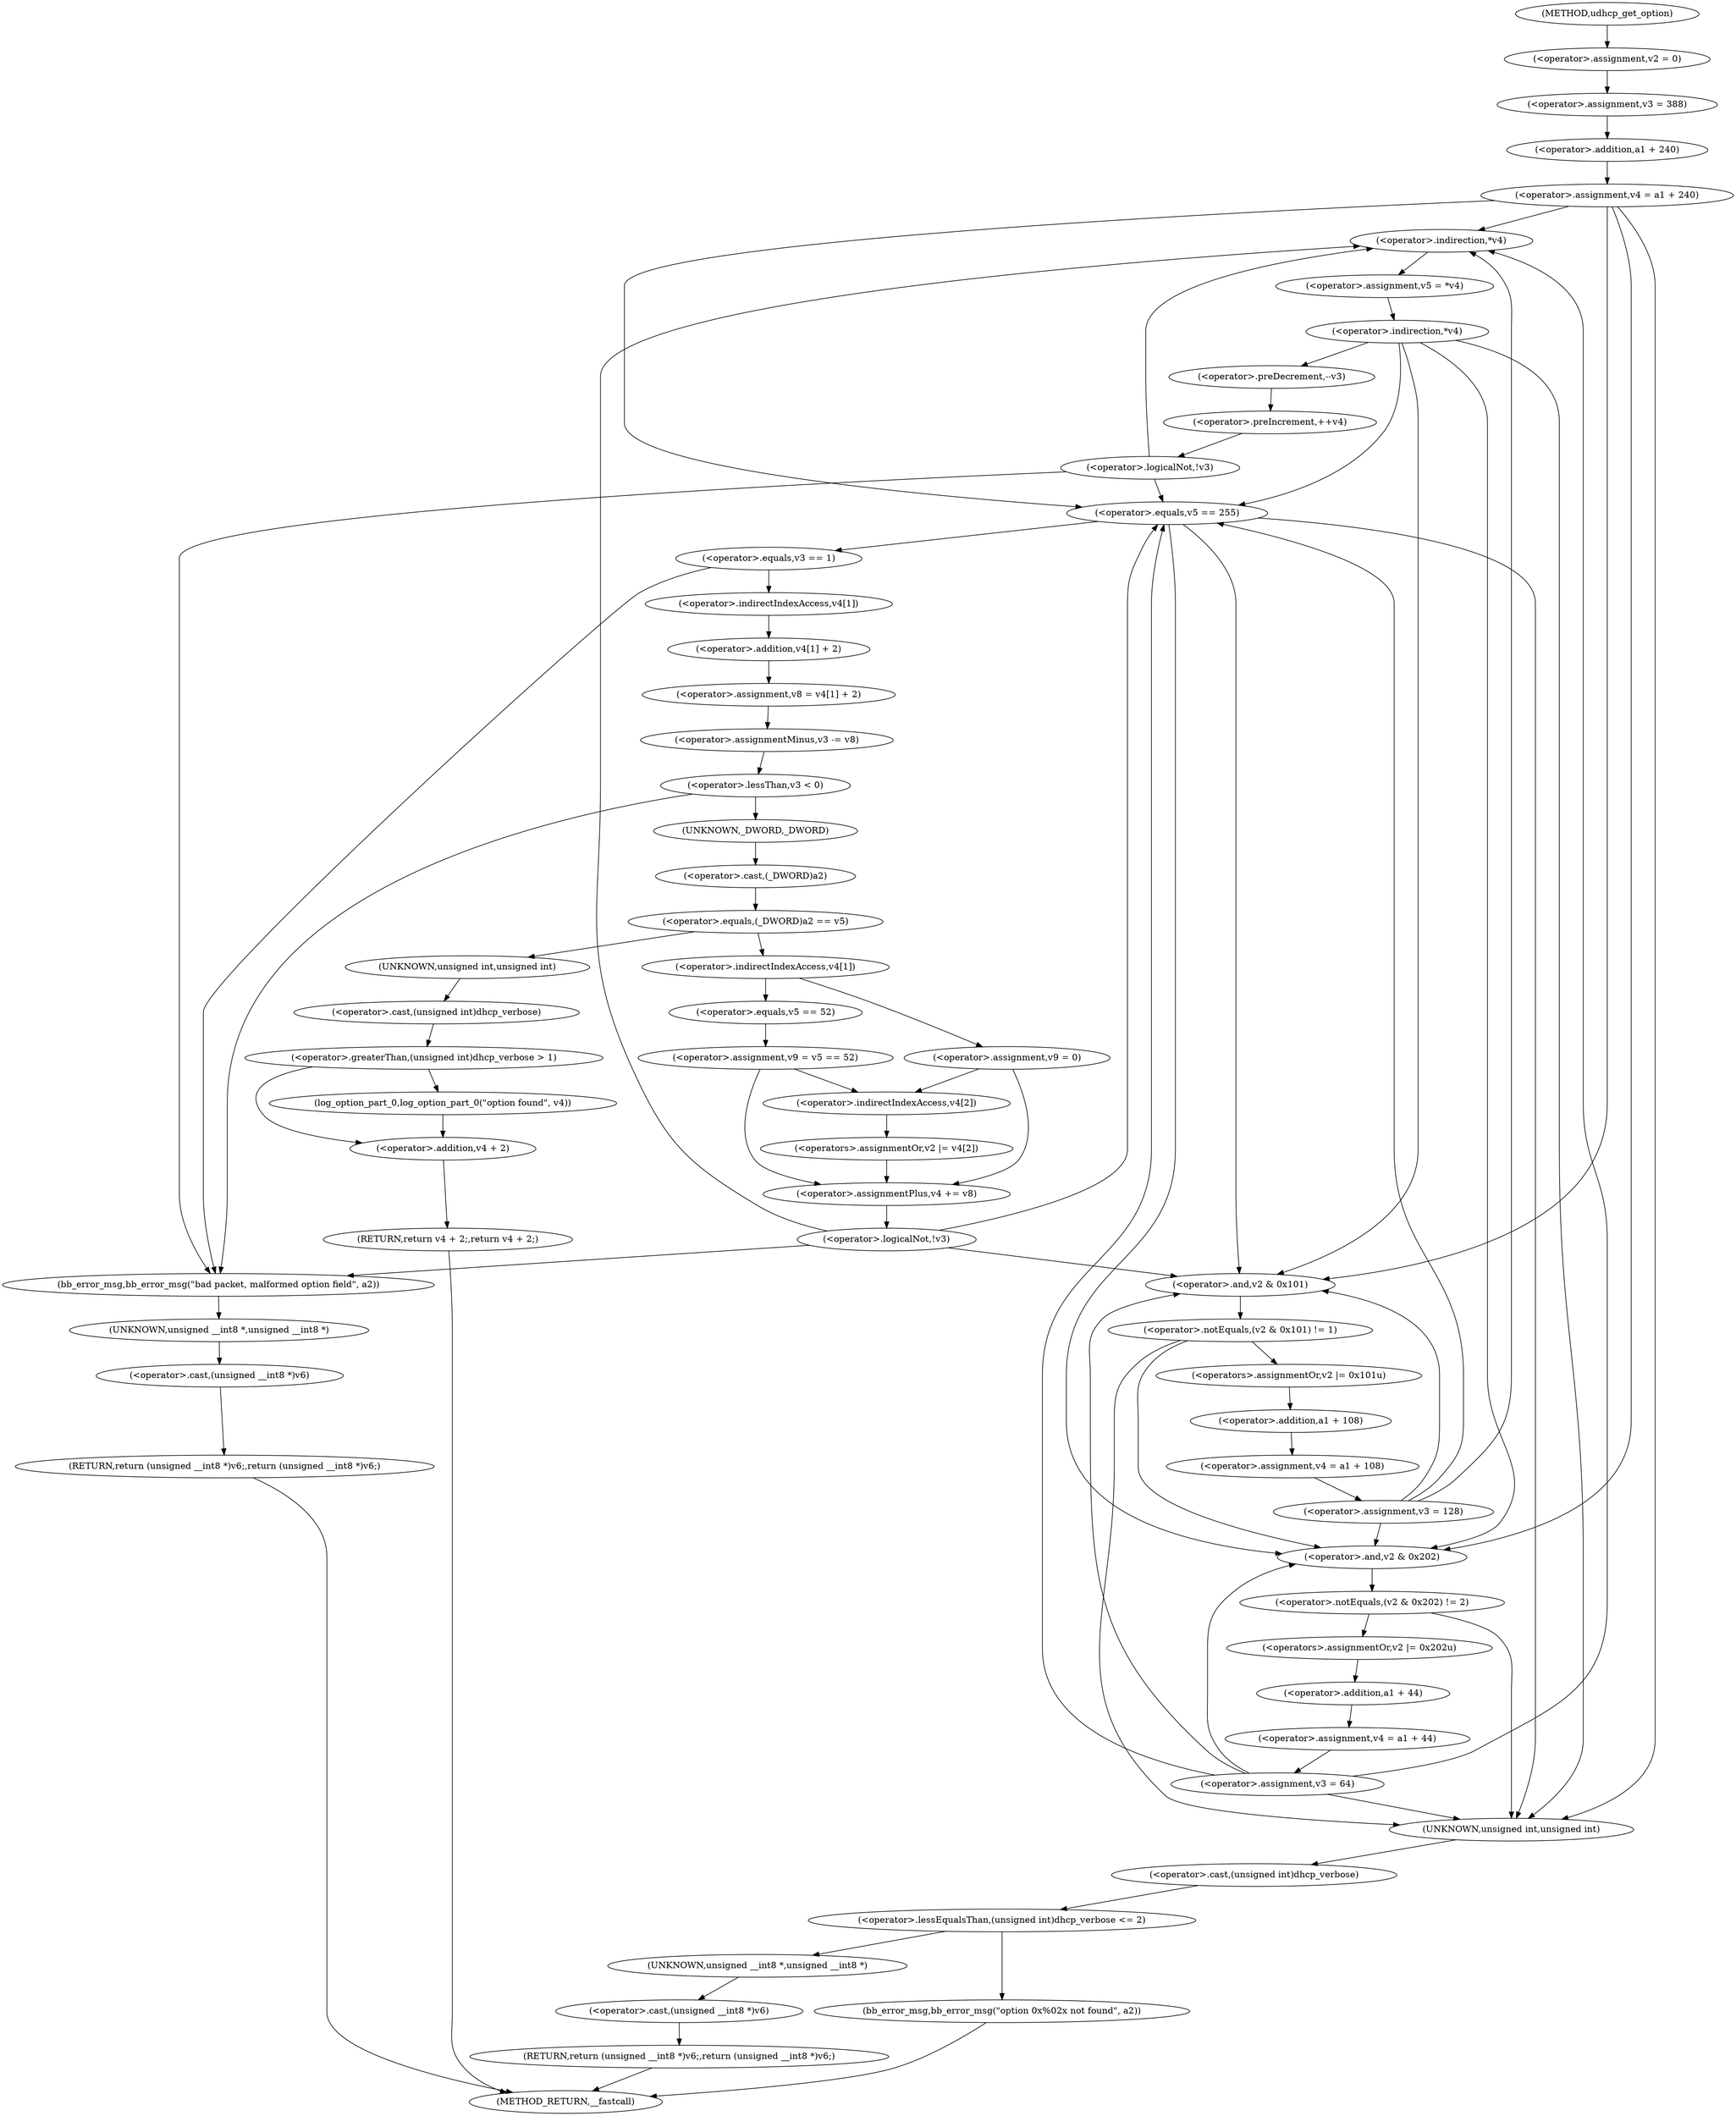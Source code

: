 digraph udhcp_get_option {  
"1000119" [label = "(<operator>.assignment,v2 = 0)" ]
"1000122" [label = "(<operator>.assignment,v3 = 388)" ]
"1000125" [label = "(<operator>.assignment,v4 = a1 + 240)" ]
"1000127" [label = "(<operator>.addition,a1 + 240)" ]
"1000142" [label = "(<operator>.assignment,v5 = *v4)" ]
"1000144" [label = "(<operator>.indirection,*v4)" ]
"1000147" [label = "(<operator>.indirection,*v4)" ]
"1000150" [label = "(<operator>.preDecrement,--v3)" ]
"1000152" [label = "(<operator>.preIncrement,++v4)" ]
"1000155" [label = "(<operator>.logicalNot,!v3)" ]
"1000159" [label = "(<operator>.equals,v5 == 255)" ]
"1000164" [label = "(<operator>.equals,v3 == 1)" ]
"1000168" [label = "(<operator>.assignment,v8 = v4[1] + 2)" ]
"1000170" [label = "(<operator>.addition,v4[1] + 2)" ]
"1000171" [label = "(<operator>.indirectIndexAccess,v4[1])" ]
"1000175" [label = "(<operator>.assignmentMinus,v3 -= v8)" ]
"1000179" [label = "(<operator>.lessThan,v3 < 0)" ]
"1000184" [label = "(<operator>.equals,(_DWORD)a2 == v5)" ]
"1000185" [label = "(<operator>.cast,(_DWORD)a2)" ]
"1000186" [label = "(UNKNOWN,_DWORD,_DWORD)" ]
"1000191" [label = "(<operator>.greaterThan,(unsigned int)dhcp_verbose > 1)" ]
"1000192" [label = "(<operator>.cast,(unsigned int)dhcp_verbose)" ]
"1000193" [label = "(UNKNOWN,unsigned int,unsigned int)" ]
"1000196" [label = "(log_option_part_0,log_option_part_0(\"option found\", v4))" ]
"1000199" [label = "(RETURN,return v4 + 2;,return v4 + 2;)" ]
"1000200" [label = "(<operator>.addition,v4 + 2)" ]
"1000204" [label = "(<operator>.indirectIndexAccess,v4[1])" ]
"1000207" [label = "(<operator>.assignment,v9 = v5 == 52)" ]
"1000209" [label = "(<operator>.equals,v5 == 52)" ]
"1000213" [label = "(<operator>.assignment,v9 = 0)" ]
"1000218" [label = "(<operators>.assignmentOr,v2 |= v4[2])" ]
"1000220" [label = "(<operator>.indirectIndexAccess,v4[2])" ]
"1000223" [label = "(<operator>.assignmentPlus,v4 += v8)" ]
"1000227" [label = "(<operator>.logicalNot,!v3)" ]
"1000232" [label = "(bb_error_msg,bb_error_msg(\"bad packet, malformed option field\", a2))" ]
"1000235" [label = "(RETURN,return (unsigned __int8 *)v6;,return (unsigned __int8 *)v6;)" ]
"1000236" [label = "(<operator>.cast,(unsigned __int8 *)v6)" ]
"1000237" [label = "(UNKNOWN,unsigned __int8 *,unsigned __int8 *)" ]
"1000240" [label = "(<operator>.notEquals,(v2 & 0x101) != 1)" ]
"1000241" [label = "(<operator>.and,v2 & 0x101)" ]
"1000246" [label = "(<operators>.assignmentOr,v2 |= 0x101u)" ]
"1000249" [label = "(<operator>.assignment,v4 = a1 + 108)" ]
"1000251" [label = "(<operator>.addition,a1 + 108)" ]
"1000254" [label = "(<operator>.assignment,v3 = 128)" ]
"1000258" [label = "(<operator>.notEquals,(v2 & 0x202) != 2)" ]
"1000259" [label = "(<operator>.and,v2 & 0x202)" ]
"1000264" [label = "(<operators>.assignmentOr,v2 |= 0x202u)" ]
"1000267" [label = "(<operator>.assignment,v4 = a1 + 44)" ]
"1000269" [label = "(<operator>.addition,a1 + 44)" ]
"1000272" [label = "(<operator>.assignment,v3 = 64)" ]
"1000277" [label = "(<operator>.lessEqualsThan,(unsigned int)dhcp_verbose <= 2)" ]
"1000278" [label = "(<operator>.cast,(unsigned int)dhcp_verbose)" ]
"1000279" [label = "(UNKNOWN,unsigned int,unsigned int)" ]
"1000282" [label = "(RETURN,return (unsigned __int8 *)v6;,return (unsigned __int8 *)v6;)" ]
"1000283" [label = "(<operator>.cast,(unsigned __int8 *)v6)" ]
"1000284" [label = "(UNKNOWN,unsigned __int8 *,unsigned __int8 *)" ]
"1000286" [label = "(bb_error_msg,bb_error_msg(\"option 0x%02x not found\", a2))" ]
"1000108" [label = "(METHOD,udhcp_get_option)" ]
"1000290" [label = "(METHOD_RETURN,__fastcall)" ]
  "1000119" -> "1000122" 
  "1000122" -> "1000127" 
  "1000125" -> "1000144" 
  "1000125" -> "1000159" 
  "1000125" -> "1000241" 
  "1000125" -> "1000259" 
  "1000125" -> "1000279" 
  "1000127" -> "1000125" 
  "1000142" -> "1000147" 
  "1000144" -> "1000142" 
  "1000147" -> "1000159" 
  "1000147" -> "1000241" 
  "1000147" -> "1000259" 
  "1000147" -> "1000279" 
  "1000147" -> "1000150" 
  "1000150" -> "1000152" 
  "1000152" -> "1000155" 
  "1000155" -> "1000144" 
  "1000155" -> "1000159" 
  "1000155" -> "1000232" 
  "1000159" -> "1000241" 
  "1000159" -> "1000259" 
  "1000159" -> "1000279" 
  "1000159" -> "1000164" 
  "1000164" -> "1000232" 
  "1000164" -> "1000171" 
  "1000168" -> "1000175" 
  "1000170" -> "1000168" 
  "1000171" -> "1000170" 
  "1000175" -> "1000179" 
  "1000179" -> "1000186" 
  "1000179" -> "1000232" 
  "1000184" -> "1000193" 
  "1000184" -> "1000204" 
  "1000185" -> "1000184" 
  "1000186" -> "1000185" 
  "1000191" -> "1000196" 
  "1000191" -> "1000200" 
  "1000192" -> "1000191" 
  "1000193" -> "1000192" 
  "1000196" -> "1000200" 
  "1000199" -> "1000290" 
  "1000200" -> "1000199" 
  "1000204" -> "1000209" 
  "1000204" -> "1000213" 
  "1000207" -> "1000220" 
  "1000207" -> "1000223" 
  "1000209" -> "1000207" 
  "1000213" -> "1000220" 
  "1000213" -> "1000223" 
  "1000218" -> "1000223" 
  "1000220" -> "1000218" 
  "1000223" -> "1000227" 
  "1000227" -> "1000144" 
  "1000227" -> "1000159" 
  "1000227" -> "1000241" 
  "1000227" -> "1000232" 
  "1000232" -> "1000237" 
  "1000235" -> "1000290" 
  "1000236" -> "1000235" 
  "1000237" -> "1000236" 
  "1000240" -> "1000259" 
  "1000240" -> "1000279" 
  "1000240" -> "1000246" 
  "1000241" -> "1000240" 
  "1000246" -> "1000251" 
  "1000249" -> "1000254" 
  "1000251" -> "1000249" 
  "1000254" -> "1000144" 
  "1000254" -> "1000159" 
  "1000254" -> "1000241" 
  "1000254" -> "1000259" 
  "1000258" -> "1000279" 
  "1000258" -> "1000264" 
  "1000259" -> "1000258" 
  "1000264" -> "1000269" 
  "1000267" -> "1000272" 
  "1000269" -> "1000267" 
  "1000272" -> "1000144" 
  "1000272" -> "1000159" 
  "1000272" -> "1000241" 
  "1000272" -> "1000259" 
  "1000272" -> "1000279" 
  "1000277" -> "1000284" 
  "1000277" -> "1000286" 
  "1000278" -> "1000277" 
  "1000279" -> "1000278" 
  "1000282" -> "1000290" 
  "1000283" -> "1000282" 
  "1000284" -> "1000283" 
  "1000286" -> "1000290" 
  "1000108" -> "1000119" 
}
